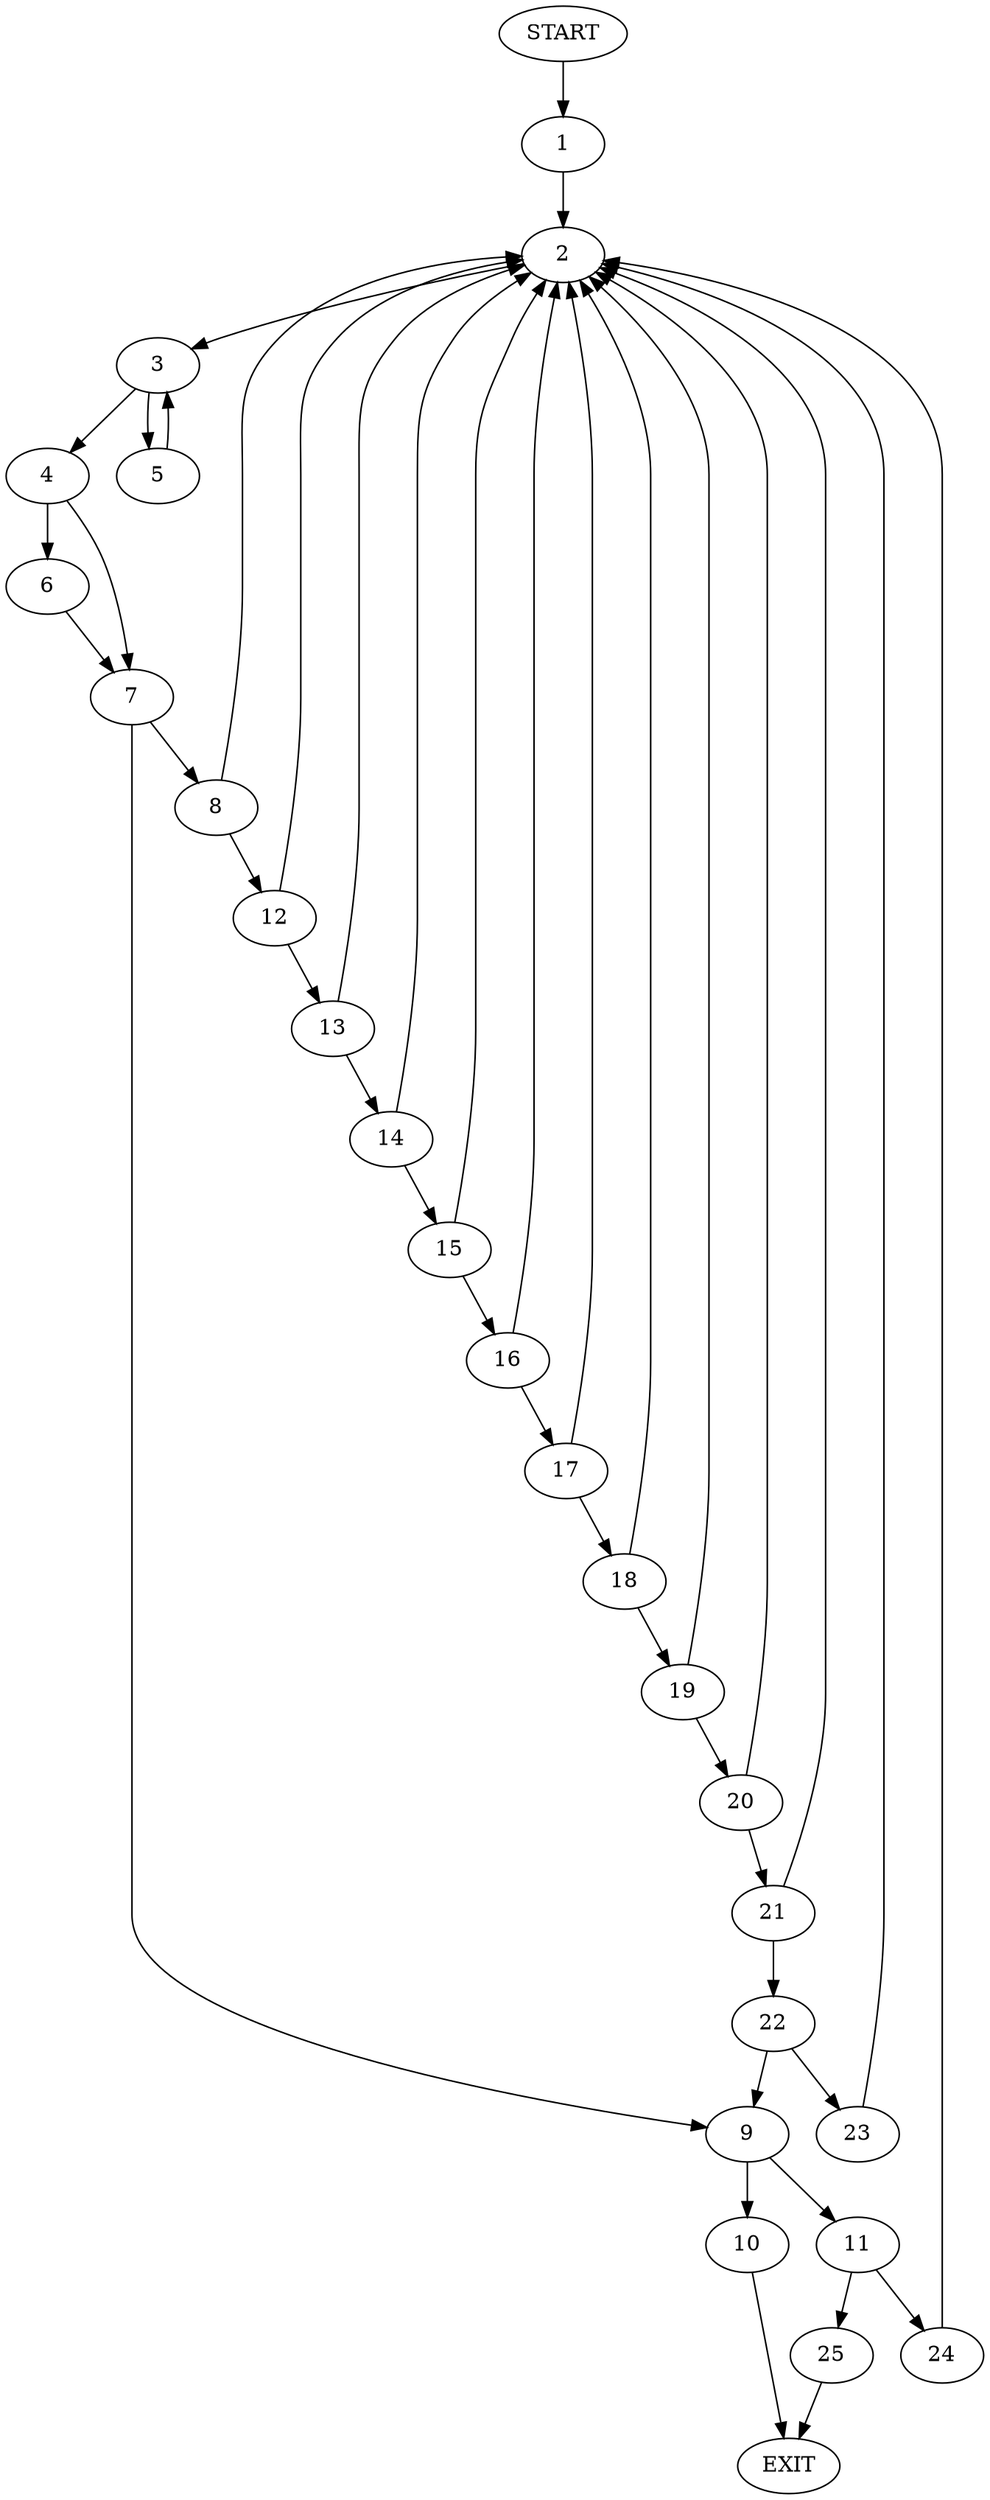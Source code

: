 digraph {
0 [label="START"]
26 [label="EXIT"]
0 -> 1
1 -> 2
2 -> 3
3 -> 4
3 -> 5
4 -> 6
4 -> 7
5 -> 3
6 -> 7
7 -> 8
7 -> 9
9 -> 10
9 -> 11
8 -> 2
8 -> 12
12 -> 13
12 -> 2
13 -> 14
13 -> 2
14 -> 15
14 -> 2
15 -> 16
15 -> 2
16 -> 17
16 -> 2
17 -> 18
17 -> 2
18 -> 19
18 -> 2
19 -> 20
19 -> 2
20 -> 21
20 -> 2
21 -> 22
21 -> 2
22 -> 23
22 -> 9
23 -> 2
10 -> 26
11 -> 24
11 -> 25
24 -> 2
25 -> 26
}
